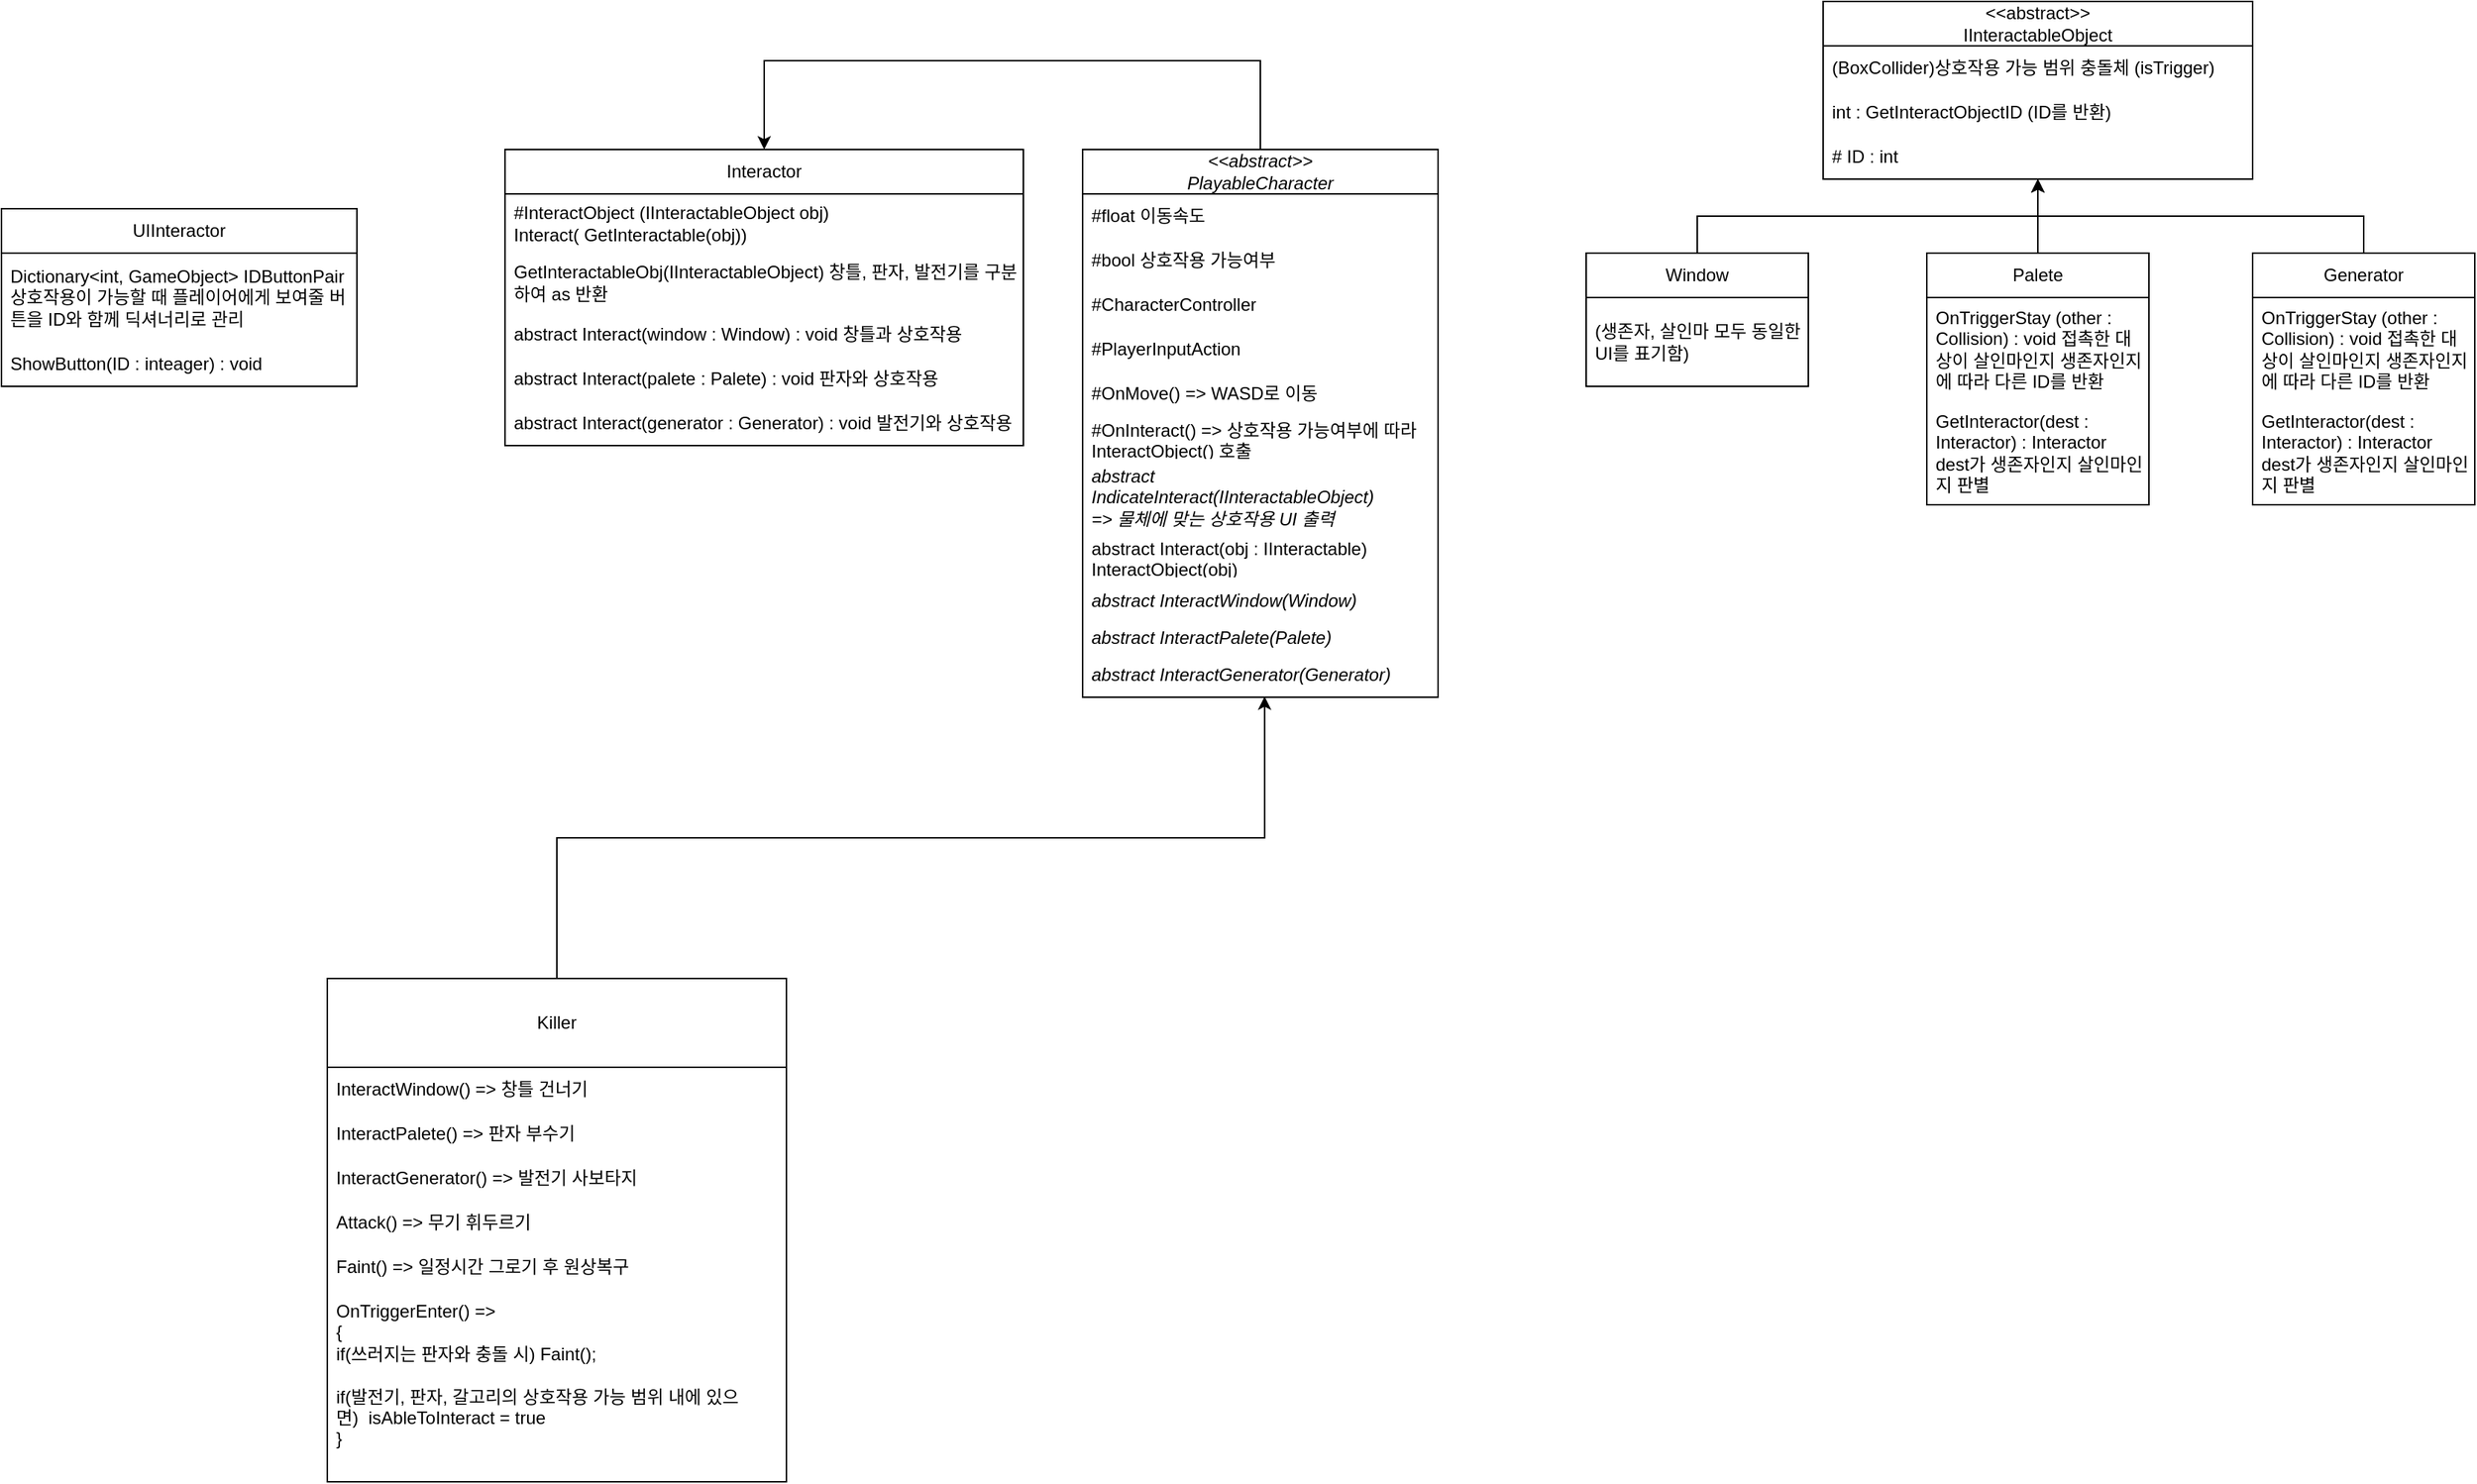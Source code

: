 <mxfile version="24.5.3" type="github">
  <diagram id="C5RBs43oDa-KdzZeNtuy" name="Page-1">
    <mxGraphModel dx="1857" dy="736" grid="1" gridSize="10" guides="1" tooltips="1" connect="1" arrows="1" fold="1" page="1" pageScale="1" pageWidth="827" pageHeight="1169" math="0" shadow="0">
      <root>
        <mxCell id="WIyWlLk6GJQsqaUBKTNV-0" />
        <mxCell id="WIyWlLk6GJQsqaUBKTNV-1" parent="WIyWlLk6GJQsqaUBKTNV-0" />
        <mxCell id="-PeAhjP7F3xSacSw7bgF-138" style="edgeStyle=orthogonalEdgeStyle;rounded=0;orthogonalLoop=1;jettySize=auto;html=1;exitX=0.5;exitY=0;exitDx=0;exitDy=0;entryX=0.5;entryY=0;entryDx=0;entryDy=0;" parent="WIyWlLk6GJQsqaUBKTNV-1" source="-PeAhjP7F3xSacSw7bgF-6" target="-PeAhjP7F3xSacSw7bgF-130" edge="1">
          <mxGeometry relative="1" as="geometry">
            <Array as="points">
              <mxPoint x="520" y="90" />
              <mxPoint x="185" y="90" />
            </Array>
          </mxGeometry>
        </mxCell>
        <mxCell id="-PeAhjP7F3xSacSw7bgF-6" value="&lt;i&gt;&amp;lt;&amp;lt;abstract&amp;gt;&amp;gt;&lt;/i&gt;&lt;div&gt;&lt;i&gt;PlayableCharacter&lt;/i&gt;&lt;/div&gt;" style="swimlane;fontStyle=0;childLayout=stackLayout;horizontal=1;startSize=30;horizontalStack=0;resizeParent=1;resizeParentMax=0;resizeLast=0;collapsible=1;marginBottom=0;whiteSpace=wrap;html=1;" parent="WIyWlLk6GJQsqaUBKTNV-1" vertex="1">
          <mxGeometry x="520" y="150" width="240" height="370" as="geometry" />
        </mxCell>
        <mxCell id="-PeAhjP7F3xSacSw7bgF-7" value="#float 이동속도" style="text;strokeColor=none;fillColor=none;align=left;verticalAlign=middle;spacingLeft=4;spacingRight=4;overflow=hidden;points=[[0,0.5],[1,0.5]];portConstraint=eastwest;rotatable=0;whiteSpace=wrap;html=1;" parent="-PeAhjP7F3xSacSw7bgF-6" vertex="1">
          <mxGeometry y="30" width="240" height="30" as="geometry" />
        </mxCell>
        <mxCell id="-PeAhjP7F3xSacSw7bgF-126" value="#bool 상호작용 가능여부" style="text;strokeColor=none;fillColor=none;align=left;verticalAlign=middle;spacingLeft=4;spacingRight=4;overflow=hidden;points=[[0,0.5],[1,0.5]];portConstraint=eastwest;rotatable=0;whiteSpace=wrap;html=1;" parent="-PeAhjP7F3xSacSw7bgF-6" vertex="1">
          <mxGeometry y="60" width="240" height="30" as="geometry" />
        </mxCell>
        <mxCell id="-PeAhjP7F3xSacSw7bgF-66" value="#CharacterController" style="text;strokeColor=none;fillColor=none;align=left;verticalAlign=middle;spacingLeft=4;spacingRight=4;overflow=hidden;points=[[0,0.5],[1,0.5]];portConstraint=eastwest;rotatable=0;whiteSpace=wrap;html=1;" parent="-PeAhjP7F3xSacSw7bgF-6" vertex="1">
          <mxGeometry y="90" width="240" height="30" as="geometry" />
        </mxCell>
        <mxCell id="-PeAhjP7F3xSacSw7bgF-68" value="#PlayerInputAction" style="text;strokeColor=none;fillColor=none;align=left;verticalAlign=middle;spacingLeft=4;spacingRight=4;overflow=hidden;points=[[0,0.5],[1,0.5]];portConstraint=eastwest;rotatable=0;whiteSpace=wrap;html=1;" parent="-PeAhjP7F3xSacSw7bgF-6" vertex="1">
          <mxGeometry y="120" width="240" height="30" as="geometry" />
        </mxCell>
        <mxCell id="-PeAhjP7F3xSacSw7bgF-97" value="&lt;span style=&quot;font-style: normal;&quot;&gt;#OnMove() =&amp;gt; WASD로 이동&lt;/span&gt;" style="text;strokeColor=none;fillColor=none;align=left;verticalAlign=middle;spacingLeft=4;spacingRight=4;overflow=hidden;points=[[0,0.5],[1,0.5]];portConstraint=eastwest;rotatable=0;whiteSpace=wrap;html=1;fontStyle=2" parent="-PeAhjP7F3xSacSw7bgF-6" vertex="1">
          <mxGeometry y="150" width="240" height="30" as="geometry" />
        </mxCell>
        <mxCell id="-PeAhjP7F3xSacSw7bgF-124" value="&lt;span style=&quot;font-style: normal;&quot;&gt;#OnInteract() =&amp;gt; 상호작용 가능여부에 따라 InteractObject() 호출&lt;/span&gt;" style="text;strokeColor=none;fillColor=none;align=left;verticalAlign=middle;spacingLeft=4;spacingRight=4;overflow=hidden;points=[[0,0.5],[1,0.5]];portConstraint=eastwest;rotatable=0;whiteSpace=wrap;html=1;fontStyle=2" parent="-PeAhjP7F3xSacSw7bgF-6" vertex="1">
          <mxGeometry y="180" width="240" height="30" as="geometry" />
        </mxCell>
        <mxCell id="-PeAhjP7F3xSacSw7bgF-129" value="abstract IndicateInteract(IInteractableObject)&lt;div&gt;=&amp;gt; 물체에 맞는 상호작용 UI 출력&lt;/div&gt;" style="text;strokeColor=none;fillColor=none;align=left;verticalAlign=middle;spacingLeft=4;spacingRight=4;overflow=hidden;points=[[0,0.5],[1,0.5]];portConstraint=eastwest;rotatable=0;whiteSpace=wrap;html=1;fontStyle=2" parent="-PeAhjP7F3xSacSw7bgF-6" vertex="1">
          <mxGeometry y="210" width="240" height="50" as="geometry" />
        </mxCell>
        <mxCell id="-PeAhjP7F3xSacSw7bgF-107" value="&lt;span style=&quot;font-style: normal;&quot;&gt;abstract Interact(obj : IInteractable)&lt;/span&gt;&lt;div&gt;&lt;span style=&quot;font-style: normal;&quot;&gt;InteractObject(obj)&lt;/span&gt;&lt;/div&gt;" style="text;strokeColor=none;fillColor=none;align=left;verticalAlign=middle;spacingLeft=4;spacingRight=4;overflow=hidden;points=[[0,0.5],[1,0.5]];portConstraint=eastwest;rotatable=0;whiteSpace=wrap;html=1;fontStyle=2" parent="-PeAhjP7F3xSacSw7bgF-6" vertex="1">
          <mxGeometry y="260" width="240" height="30" as="geometry" />
        </mxCell>
        <mxCell id="-PeAhjP7F3xSacSw7bgF-139" value="abstract InteractWindow(Window)" style="text;strokeColor=none;fillColor=none;align=left;verticalAlign=middle;spacingLeft=4;spacingRight=4;overflow=hidden;points=[[0,0.5],[1,0.5]];portConstraint=eastwest;rotatable=0;whiteSpace=wrap;html=1;fontStyle=2" parent="-PeAhjP7F3xSacSw7bgF-6" vertex="1">
          <mxGeometry y="290" width="240" height="30" as="geometry" />
        </mxCell>
        <mxCell id="-PeAhjP7F3xSacSw7bgF-108" value="abstract InteractPalete(Palete)" style="text;strokeColor=none;fillColor=none;align=left;verticalAlign=middle;spacingLeft=4;spacingRight=4;overflow=hidden;points=[[0,0.5],[1,0.5]];portConstraint=eastwest;rotatable=0;whiteSpace=wrap;html=1;fontStyle=2" parent="-PeAhjP7F3xSacSw7bgF-6" vertex="1">
          <mxGeometry y="320" width="240" height="20" as="geometry" />
        </mxCell>
        <mxCell id="-PeAhjP7F3xSacSw7bgF-109" value="abstract InteractGenerator(Generator)" style="text;strokeColor=none;fillColor=none;align=left;verticalAlign=middle;spacingLeft=4;spacingRight=4;overflow=hidden;points=[[0,0.5],[1,0.5]];portConstraint=eastwest;rotatable=0;whiteSpace=wrap;html=1;fontStyle=2" parent="-PeAhjP7F3xSacSw7bgF-6" vertex="1">
          <mxGeometry y="340" width="240" height="30" as="geometry" />
        </mxCell>
        <mxCell id="-PeAhjP7F3xSacSw7bgF-141" style="edgeStyle=orthogonalEdgeStyle;rounded=0;orthogonalLoop=1;jettySize=auto;html=1;exitX=0.5;exitY=0;exitDx=0;exitDy=0;entryX=0.512;entryY=0.983;entryDx=0;entryDy=0;entryPerimeter=0;" parent="WIyWlLk6GJQsqaUBKTNV-1" source="-PeAhjP7F3xSacSw7bgF-69" target="-PeAhjP7F3xSacSw7bgF-109" edge="1">
          <mxGeometry relative="1" as="geometry">
            <mxPoint x="520" y="640" as="targetPoint" />
          </mxGeometry>
        </mxCell>
        <mxCell id="-PeAhjP7F3xSacSw7bgF-69" value="Killer" style="swimlane;fontStyle=0;childLayout=stackLayout;horizontal=1;startSize=60;horizontalStack=0;resizeParent=1;resizeParentMax=0;resizeLast=0;collapsible=1;marginBottom=0;whiteSpace=wrap;html=1;movable=1;resizable=1;rotatable=1;deletable=1;editable=1;locked=0;connectable=1;swimlaneLine=1;" parent="WIyWlLk6GJQsqaUBKTNV-1" vertex="1">
          <mxGeometry x="10" y="710" width="310" height="340" as="geometry" />
        </mxCell>
        <mxCell id="-PeAhjP7F3xSacSw7bgF-70" value="InteractWindow() =&amp;gt; 창틀 건너기" style="text;strokeColor=none;fillColor=none;align=left;verticalAlign=middle;spacingLeft=4;spacingRight=4;overflow=hidden;points=[[0,0.5],[1,0.5]];portConstraint=eastwest;rotatable=0;whiteSpace=wrap;html=1;" parent="-PeAhjP7F3xSacSw7bgF-69" vertex="1">
          <mxGeometry y="60" width="310" height="30" as="geometry" />
        </mxCell>
        <mxCell id="-PeAhjP7F3xSacSw7bgF-71" value="InteractPalete() =&amp;gt; 판자 부수기" style="text;strokeColor=none;fillColor=none;align=left;verticalAlign=middle;spacingLeft=4;spacingRight=4;overflow=hidden;points=[[0,0.5],[1,0.5]];portConstraint=eastwest;rotatable=0;whiteSpace=wrap;html=1;" parent="-PeAhjP7F3xSacSw7bgF-69" vertex="1">
          <mxGeometry y="90" width="310" height="30" as="geometry" />
        </mxCell>
        <mxCell id="-PeAhjP7F3xSacSw7bgF-72" value="InteractGenerator() =&amp;gt; 발전기 사보타지" style="text;strokeColor=none;fillColor=none;align=left;verticalAlign=middle;spacingLeft=4;spacingRight=4;overflow=hidden;points=[[0,0.5],[1,0.5]];portConstraint=eastwest;rotatable=0;whiteSpace=wrap;html=1;" parent="-PeAhjP7F3xSacSw7bgF-69" vertex="1">
          <mxGeometry y="120" width="310" height="30" as="geometry" />
        </mxCell>
        <mxCell id="-PeAhjP7F3xSacSw7bgF-94" value="Attack() =&amp;gt; 무기 휘두르기" style="text;strokeColor=none;fillColor=none;align=left;verticalAlign=middle;spacingLeft=4;spacingRight=4;overflow=hidden;points=[[0,0.5],[1,0.5]];portConstraint=eastwest;rotatable=0;whiteSpace=wrap;html=1;" parent="-PeAhjP7F3xSacSw7bgF-69" vertex="1">
          <mxGeometry y="150" width="310" height="30" as="geometry" />
        </mxCell>
        <mxCell id="-PeAhjP7F3xSacSw7bgF-96" value="Faint() =&amp;gt; 일정시간 그로기 후 원상복구" style="text;strokeColor=none;fillColor=none;align=left;verticalAlign=middle;spacingLeft=4;spacingRight=4;overflow=hidden;points=[[0,0.5],[1,0.5]];portConstraint=eastwest;rotatable=0;whiteSpace=wrap;html=1;" parent="-PeAhjP7F3xSacSw7bgF-69" vertex="1">
          <mxGeometry y="180" width="310" height="30" as="geometry" />
        </mxCell>
        <mxCell id="-PeAhjP7F3xSacSw7bgF-95" value="OnTriggerEnter() =&amp;gt;&amp;nbsp;&lt;div&gt;{&amp;nbsp;&lt;div&gt;if(쓰러지는 판자와 충돌 시) Faint();&amp;nbsp;&lt;/div&gt;&lt;div&gt;&lt;br&gt;&lt;/div&gt;&lt;div&gt;if(발전기, 판자, 갈고리의 상호작용 가능 범위 내에 있으면)&amp;nbsp;&amp;nbsp;&lt;span style=&quot;background-color: initial;&quot;&gt;isAbleToInteract = true&lt;/span&gt;&lt;/div&gt;&lt;div&gt;}&lt;/div&gt;&lt;div&gt;&lt;br&gt;&lt;/div&gt;&lt;/div&gt;" style="text;strokeColor=none;fillColor=none;align=left;verticalAlign=middle;spacingLeft=4;spacingRight=4;overflow=hidden;points=[[0,0.5],[1,0.5]];portConstraint=eastwest;rotatable=0;whiteSpace=wrap;html=1;" parent="-PeAhjP7F3xSacSw7bgF-69" vertex="1">
          <mxGeometry y="210" width="310" height="130" as="geometry" />
        </mxCell>
        <mxCell id="-PeAhjP7F3xSacSw7bgF-101" value="&amp;lt;&amp;lt;abstract&amp;gt;&amp;gt;&lt;div&gt;IInteractableObject&lt;/div&gt;" style="swimlane;fontStyle=0;childLayout=stackLayout;horizontal=1;startSize=30;horizontalStack=0;resizeParent=1;resizeParentMax=0;resizeLast=0;collapsible=1;marginBottom=0;whiteSpace=wrap;html=1;" parent="WIyWlLk6GJQsqaUBKTNV-1" vertex="1">
          <mxGeometry x="1020" y="50" width="290" height="120" as="geometry" />
        </mxCell>
        <mxCell id="-PeAhjP7F3xSacSw7bgF-102" value="(BoxCollider)상호작용 가능 범위 충돌체 (isTrigger)" style="text;strokeColor=none;fillColor=none;align=left;verticalAlign=middle;spacingLeft=4;spacingRight=4;overflow=hidden;points=[[0,0.5],[1,0.5]];portConstraint=eastwest;rotatable=0;whiteSpace=wrap;html=1;" parent="-PeAhjP7F3xSacSw7bgF-101" vertex="1">
          <mxGeometry y="30" width="290" height="30" as="geometry" />
        </mxCell>
        <mxCell id="ho1EicIKWzNW8st6KYfb-13" value="int : GetInteractObjectID (ID를 반환)" style="text;strokeColor=none;fillColor=none;align=left;verticalAlign=middle;spacingLeft=4;spacingRight=4;overflow=hidden;points=[[0,0.5],[1,0.5]];portConstraint=eastwest;rotatable=0;whiteSpace=wrap;html=1;" vertex="1" parent="-PeAhjP7F3xSacSw7bgF-101">
          <mxGeometry y="60" width="290" height="30" as="geometry" />
        </mxCell>
        <mxCell id="ho1EicIKWzNW8st6KYfb-26" value="# ID : int" style="text;strokeColor=none;fillColor=none;align=left;verticalAlign=middle;spacingLeft=4;spacingRight=4;overflow=hidden;points=[[0,0.5],[1,0.5]];portConstraint=eastwest;rotatable=0;whiteSpace=wrap;html=1;" vertex="1" parent="-PeAhjP7F3xSacSw7bgF-101">
          <mxGeometry y="90" width="290" height="30" as="geometry" />
        </mxCell>
        <mxCell id="-PeAhjP7F3xSacSw7bgF-130" value="Interactor" style="swimlane;fontStyle=0;childLayout=stackLayout;horizontal=1;startSize=30;horizontalStack=0;resizeParent=1;resizeParentMax=0;resizeLast=0;collapsible=1;marginBottom=0;whiteSpace=wrap;html=1;" parent="WIyWlLk6GJQsqaUBKTNV-1" vertex="1">
          <mxGeometry x="130" y="150" width="350" height="200" as="geometry" />
        </mxCell>
        <mxCell id="-PeAhjP7F3xSacSw7bgF-131" value="#InteractObject (IInteractableObject obj)&amp;nbsp;&lt;div&gt;Interact( GetInteractable(obj))&lt;/div&gt;" style="text;strokeColor=none;fillColor=none;align=left;verticalAlign=middle;spacingLeft=4;spacingRight=4;overflow=hidden;points=[[0,0.5],[1,0.5]];portConstraint=eastwest;rotatable=0;whiteSpace=wrap;html=1;" parent="-PeAhjP7F3xSacSw7bgF-130" vertex="1">
          <mxGeometry y="30" width="350" height="40" as="geometry" />
        </mxCell>
        <mxCell id="-PeAhjP7F3xSacSw7bgF-140" value="GetInteractableObj(IInteractableObject) 창틀, 판자, 발전기를 구분하여 as 반환" style="text;strokeColor=none;fillColor=none;align=left;verticalAlign=middle;spacingLeft=4;spacingRight=4;overflow=hidden;points=[[0,0.5],[1,0.5]];portConstraint=eastwest;rotatable=0;whiteSpace=wrap;html=1;" parent="-PeAhjP7F3xSacSw7bgF-130" vertex="1">
          <mxGeometry y="70" width="350" height="40" as="geometry" />
        </mxCell>
        <mxCell id="-PeAhjP7F3xSacSw7bgF-133" value="abstract Interact(window : Window) : void 창틀과 상호작용" style="text;strokeColor=none;fillColor=none;align=left;verticalAlign=middle;spacingLeft=4;spacingRight=4;overflow=hidden;points=[[0,0.5],[1,0.5]];portConstraint=eastwest;rotatable=0;whiteSpace=wrap;html=1;" parent="-PeAhjP7F3xSacSw7bgF-130" vertex="1">
          <mxGeometry y="110" width="350" height="30" as="geometry" />
        </mxCell>
        <mxCell id="-PeAhjP7F3xSacSw7bgF-134" value="abstract Interact(palete : Palete) : void 판자와 상호작용" style="text;strokeColor=none;fillColor=none;align=left;verticalAlign=middle;spacingLeft=4;spacingRight=4;overflow=hidden;points=[[0,0.5],[1,0.5]];portConstraint=eastwest;rotatable=0;whiteSpace=wrap;html=1;" parent="-PeAhjP7F3xSacSw7bgF-130" vertex="1">
          <mxGeometry y="140" width="350" height="30" as="geometry" />
        </mxCell>
        <mxCell id="-PeAhjP7F3xSacSw7bgF-135" value="abstract Interact(generator : Generator) : void&amp;nbsp;발전기와 상호작용" style="text;strokeColor=none;fillColor=none;align=left;verticalAlign=middle;spacingLeft=4;spacingRight=4;overflow=hidden;points=[[0,0.5],[1,0.5]];portConstraint=eastwest;rotatable=0;whiteSpace=wrap;html=1;" parent="-PeAhjP7F3xSacSw7bgF-130" vertex="1">
          <mxGeometry y="170" width="350" height="30" as="geometry" />
        </mxCell>
        <mxCell id="ho1EicIKWzNW8st6KYfb-0" value="UIInteractor" style="swimlane;fontStyle=0;childLayout=stackLayout;horizontal=1;startSize=30;horizontalStack=0;resizeParent=1;resizeParentMax=0;resizeLast=0;collapsible=1;marginBottom=0;whiteSpace=wrap;html=1;" vertex="1" parent="WIyWlLk6GJQsqaUBKTNV-1">
          <mxGeometry x="-210" y="190" width="240" height="120" as="geometry" />
        </mxCell>
        <mxCell id="ho1EicIKWzNW8st6KYfb-12" value="Dictionary&amp;lt;int, GameObject&amp;gt; IDButtonPair&lt;div&gt;상호작용이 가능할 때 플레이어에게 보여줄 버튼을 ID와 함께 딕셔너리로 관리&lt;/div&gt;" style="text;strokeColor=none;fillColor=none;align=left;verticalAlign=middle;spacingLeft=4;spacingRight=4;overflow=hidden;points=[[0,0.5],[1,0.5]];portConstraint=eastwest;rotatable=0;whiteSpace=wrap;html=1;" vertex="1" parent="ho1EicIKWzNW8st6KYfb-0">
          <mxGeometry y="30" width="240" height="60" as="geometry" />
        </mxCell>
        <mxCell id="ho1EicIKWzNW8st6KYfb-14" value="ShowButton(ID : inteager) : void" style="text;strokeColor=none;fillColor=none;align=left;verticalAlign=middle;spacingLeft=4;spacingRight=4;overflow=hidden;points=[[0,0.5],[1,0.5]];portConstraint=eastwest;rotatable=0;whiteSpace=wrap;html=1;" vertex="1" parent="ho1EicIKWzNW8st6KYfb-0">
          <mxGeometry y="90" width="240" height="30" as="geometry" />
        </mxCell>
        <mxCell id="ho1EicIKWzNW8st6KYfb-18" style="edgeStyle=orthogonalEdgeStyle;rounded=0;orthogonalLoop=1;jettySize=auto;html=1;exitX=0.5;exitY=0;exitDx=0;exitDy=0;" edge="1" parent="WIyWlLk6GJQsqaUBKTNV-1" source="ho1EicIKWzNW8st6KYfb-15" target="-PeAhjP7F3xSacSw7bgF-101">
          <mxGeometry relative="1" as="geometry" />
        </mxCell>
        <mxCell id="ho1EicIKWzNW8st6KYfb-15" value="Window" style="swimlane;fontStyle=0;childLayout=stackLayout;horizontal=1;startSize=30;horizontalStack=0;resizeParent=1;resizeParentMax=0;resizeLast=0;collapsible=1;marginBottom=0;whiteSpace=wrap;html=1;" vertex="1" parent="WIyWlLk6GJQsqaUBKTNV-1">
          <mxGeometry x="860" y="220" width="150" height="90" as="geometry" />
        </mxCell>
        <mxCell id="ho1EicIKWzNW8st6KYfb-17" value="(생존자, 살인마 모두 동일한 UI를 표기함)" style="text;strokeColor=none;fillColor=none;align=left;verticalAlign=middle;spacingLeft=4;spacingRight=4;overflow=hidden;points=[[0,0.5],[1,0.5]];portConstraint=eastwest;rotatable=0;whiteSpace=wrap;html=1;" vertex="1" parent="ho1EicIKWzNW8st6KYfb-15">
          <mxGeometry y="30" width="150" height="60" as="geometry" />
        </mxCell>
        <mxCell id="ho1EicIKWzNW8st6KYfb-27" style="edgeStyle=orthogonalEdgeStyle;rounded=0;orthogonalLoop=1;jettySize=auto;html=1;" edge="1" parent="WIyWlLk6GJQsqaUBKTNV-1" source="ho1EicIKWzNW8st6KYfb-21" target="-PeAhjP7F3xSacSw7bgF-101">
          <mxGeometry relative="1" as="geometry" />
        </mxCell>
        <mxCell id="ho1EicIKWzNW8st6KYfb-21" value="Palete" style="swimlane;fontStyle=0;childLayout=stackLayout;horizontal=1;startSize=30;horizontalStack=0;resizeParent=1;resizeParentMax=0;resizeLast=0;collapsible=1;marginBottom=0;whiteSpace=wrap;html=1;" vertex="1" parent="WIyWlLk6GJQsqaUBKTNV-1">
          <mxGeometry x="1090" y="220" width="150" height="170" as="geometry" />
        </mxCell>
        <mxCell id="ho1EicIKWzNW8st6KYfb-23" value="OnTriggerStay (other : Collision) : void 접촉한 대상이 살인마인지 생존자인지에 따라 다른 ID를 반환" style="text;strokeColor=none;fillColor=none;align=left;verticalAlign=middle;spacingLeft=4;spacingRight=4;overflow=hidden;points=[[0,0.5],[1,0.5]];portConstraint=eastwest;rotatable=0;whiteSpace=wrap;html=1;" vertex="1" parent="ho1EicIKWzNW8st6KYfb-21">
          <mxGeometry y="30" width="150" height="70" as="geometry" />
        </mxCell>
        <mxCell id="ho1EicIKWzNW8st6KYfb-25" value="GetInteractor(dest : Interactor) : Interactor&lt;div&gt;dest가 생존자인지 살인마인지 판별&lt;/div&gt;" style="text;strokeColor=none;fillColor=none;align=left;verticalAlign=middle;spacingLeft=4;spacingRight=4;overflow=hidden;points=[[0,0.5],[1,0.5]];portConstraint=eastwest;rotatable=0;whiteSpace=wrap;html=1;" vertex="1" parent="ho1EicIKWzNW8st6KYfb-21">
          <mxGeometry y="100" width="150" height="70" as="geometry" />
        </mxCell>
        <mxCell id="ho1EicIKWzNW8st6KYfb-31" style="edgeStyle=orthogonalEdgeStyle;rounded=0;orthogonalLoop=1;jettySize=auto;html=1;" edge="1" parent="WIyWlLk6GJQsqaUBKTNV-1" source="ho1EicIKWzNW8st6KYfb-28" target="-PeAhjP7F3xSacSw7bgF-101">
          <mxGeometry relative="1" as="geometry" />
        </mxCell>
        <mxCell id="ho1EicIKWzNW8st6KYfb-28" value="Generator" style="swimlane;fontStyle=0;childLayout=stackLayout;horizontal=1;startSize=30;horizontalStack=0;resizeParent=1;resizeParentMax=0;resizeLast=0;collapsible=1;marginBottom=0;whiteSpace=wrap;html=1;" vertex="1" parent="WIyWlLk6GJQsqaUBKTNV-1">
          <mxGeometry x="1310" y="220" width="150" height="170" as="geometry" />
        </mxCell>
        <mxCell id="ho1EicIKWzNW8st6KYfb-29" value="OnTriggerStay (other : Collision) : void 접촉한 대상이 살인마인지 생존자인지에 따라 다른 ID를 반환" style="text;strokeColor=none;fillColor=none;align=left;verticalAlign=middle;spacingLeft=4;spacingRight=4;overflow=hidden;points=[[0,0.5],[1,0.5]];portConstraint=eastwest;rotatable=0;whiteSpace=wrap;html=1;" vertex="1" parent="ho1EicIKWzNW8st6KYfb-28">
          <mxGeometry y="30" width="150" height="70" as="geometry" />
        </mxCell>
        <mxCell id="ho1EicIKWzNW8st6KYfb-30" value="GetInteractor(dest : Interactor) : Interactor&lt;div&gt;dest가 생존자인지 살인마인지 판별&lt;/div&gt;" style="text;strokeColor=none;fillColor=none;align=left;verticalAlign=middle;spacingLeft=4;spacingRight=4;overflow=hidden;points=[[0,0.5],[1,0.5]];portConstraint=eastwest;rotatable=0;whiteSpace=wrap;html=1;" vertex="1" parent="ho1EicIKWzNW8st6KYfb-28">
          <mxGeometry y="100" width="150" height="70" as="geometry" />
        </mxCell>
      </root>
    </mxGraphModel>
  </diagram>
</mxfile>
